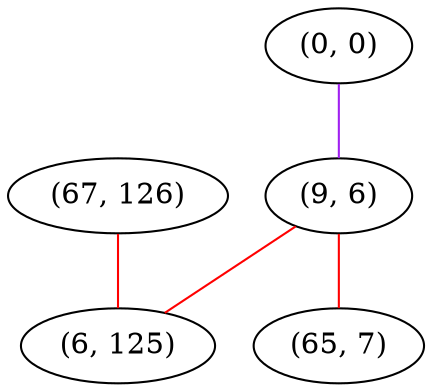 graph "" {
"(0, 0)";
"(9, 6)";
"(67, 126)";
"(6, 125)";
"(65, 7)";
"(0, 0)" -- "(9, 6)"  [color=purple, key=0, weight=4];
"(9, 6)" -- "(6, 125)"  [color=red, key=0, weight=1];
"(9, 6)" -- "(65, 7)"  [color=red, key=0, weight=1];
"(67, 126)" -- "(6, 125)"  [color=red, key=0, weight=1];
}
